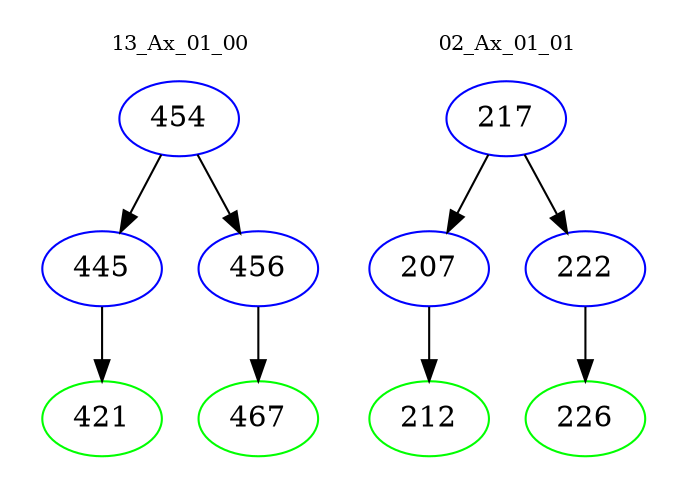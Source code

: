 digraph{
subgraph cluster_0 {
color = white
label = "13_Ax_01_00";
fontsize=10;
T0_454 [label="454", color="blue"]
T0_454 -> T0_445 [color="black"]
T0_445 [label="445", color="blue"]
T0_445 -> T0_421 [color="black"]
T0_421 [label="421", color="green"]
T0_454 -> T0_456 [color="black"]
T0_456 [label="456", color="blue"]
T0_456 -> T0_467 [color="black"]
T0_467 [label="467", color="green"]
}
subgraph cluster_1 {
color = white
label = "02_Ax_01_01";
fontsize=10;
T1_217 [label="217", color="blue"]
T1_217 -> T1_207 [color="black"]
T1_207 [label="207", color="blue"]
T1_207 -> T1_212 [color="black"]
T1_212 [label="212", color="green"]
T1_217 -> T1_222 [color="black"]
T1_222 [label="222", color="blue"]
T1_222 -> T1_226 [color="black"]
T1_226 [label="226", color="green"]
}
}
